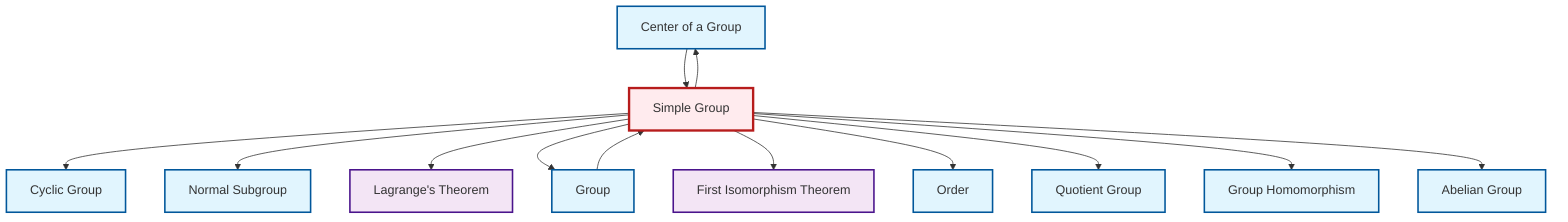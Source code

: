 graph TD
    classDef definition fill:#e1f5fe,stroke:#01579b,stroke-width:2px
    classDef theorem fill:#f3e5f5,stroke:#4a148c,stroke-width:2px
    classDef axiom fill:#fff3e0,stroke:#e65100,stroke-width:2px
    classDef example fill:#e8f5e9,stroke:#1b5e20,stroke-width:2px
    classDef current fill:#ffebee,stroke:#b71c1c,stroke-width:3px
    def-cyclic-group["Cyclic Group"]:::definition
    thm-first-isomorphism["First Isomorphism Theorem"]:::theorem
    def-order["Order"]:::definition
    thm-lagrange["Lagrange's Theorem"]:::theorem
    def-abelian-group["Abelian Group"]:::definition
    def-homomorphism["Group Homomorphism"]:::definition
    def-center-of-group["Center of a Group"]:::definition
    def-normal-subgroup["Normal Subgroup"]:::definition
    def-simple-group["Simple Group"]:::definition
    def-quotient-group["Quotient Group"]:::definition
    def-group["Group"]:::definition
    def-simple-group --> def-cyclic-group
    def-center-of-group --> def-simple-group
    def-simple-group --> def-normal-subgroup
    def-simple-group --> thm-lagrange
    def-simple-group --> def-group
    def-simple-group --> thm-first-isomorphism
    def-group --> def-simple-group
    def-simple-group --> def-center-of-group
    def-simple-group --> def-order
    def-simple-group --> def-quotient-group
    def-simple-group --> def-homomorphism
    def-simple-group --> def-abelian-group
    class def-simple-group current